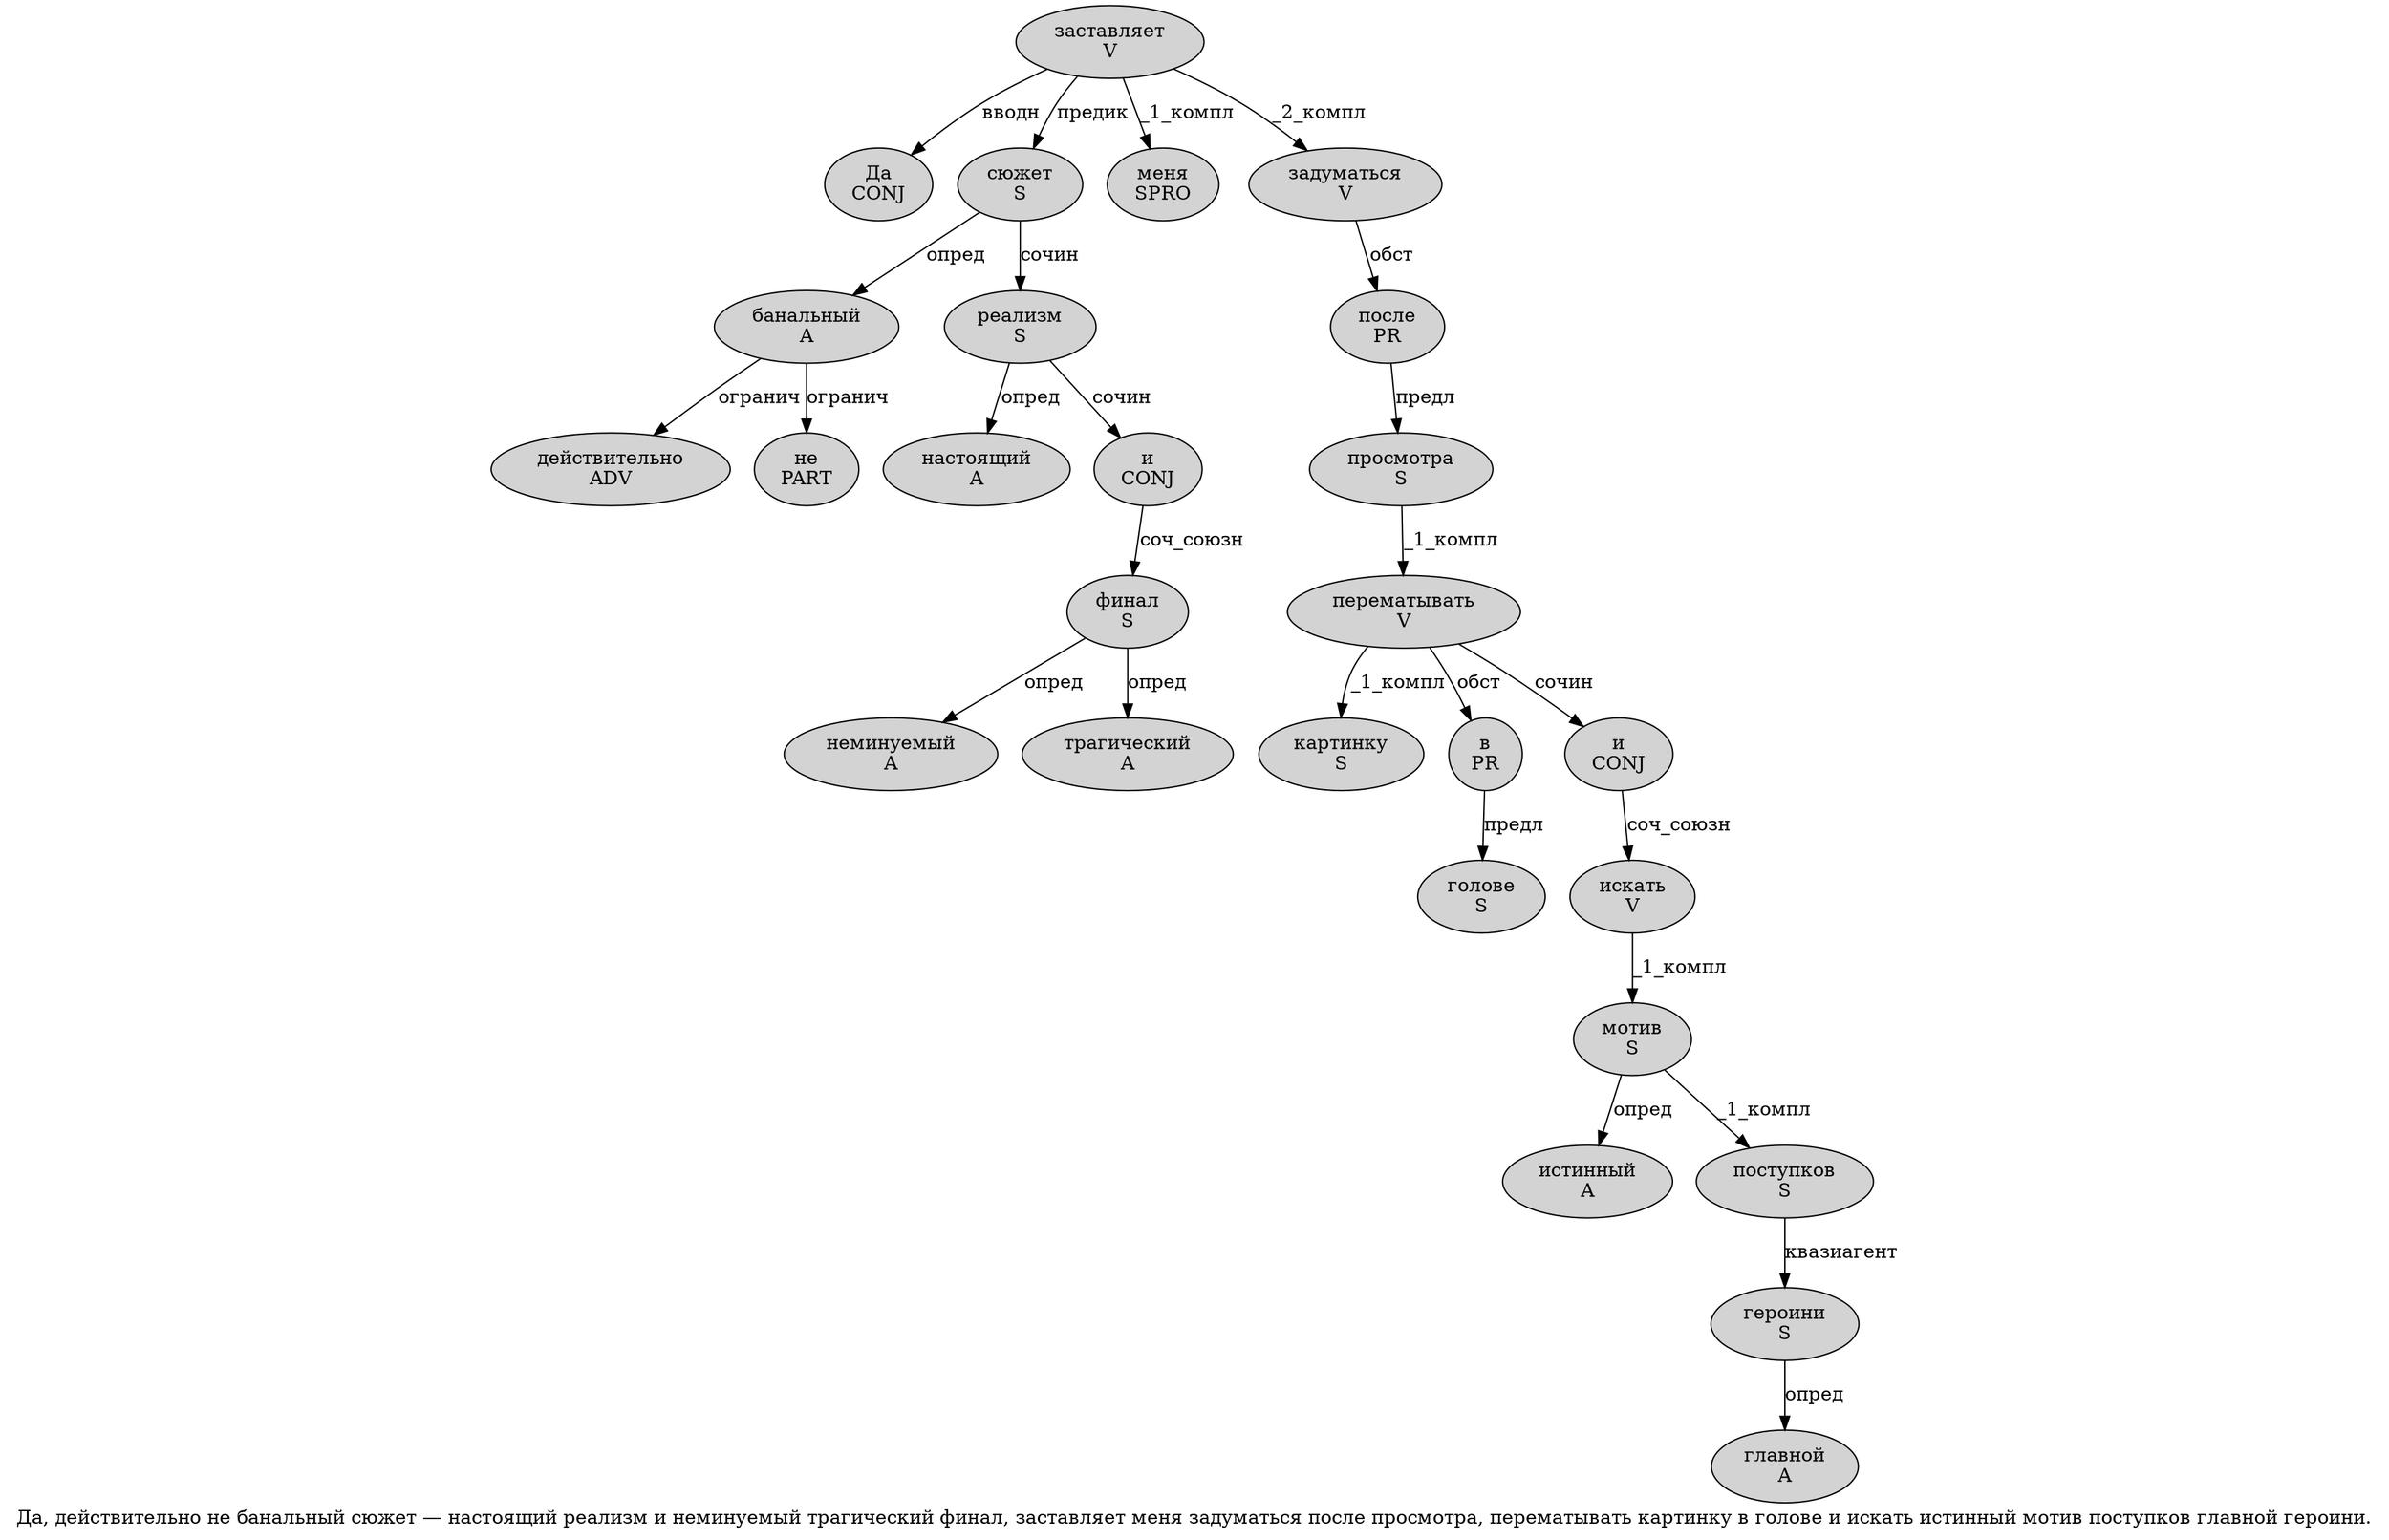digraph SENTENCE_712 {
	graph [label="Да, действительно не банальный сюжет — настоящий реализм и неминуемый трагический финал, заставляет меня задуматься после просмотра, перематывать картинку в голове и искать истинный мотив поступков главной героини."]
	node [style=filled]
		0 [label="Да
CONJ" color="" fillcolor=lightgray penwidth=1 shape=ellipse]
		2 [label="действительно
ADV" color="" fillcolor=lightgray penwidth=1 shape=ellipse]
		3 [label="не
PART" color="" fillcolor=lightgray penwidth=1 shape=ellipse]
		4 [label="банальный
A" color="" fillcolor=lightgray penwidth=1 shape=ellipse]
		5 [label="сюжет
S" color="" fillcolor=lightgray penwidth=1 shape=ellipse]
		7 [label="настоящий
A" color="" fillcolor=lightgray penwidth=1 shape=ellipse]
		8 [label="реализм
S" color="" fillcolor=lightgray penwidth=1 shape=ellipse]
		9 [label="и
CONJ" color="" fillcolor=lightgray penwidth=1 shape=ellipse]
		10 [label="неминуемый
A" color="" fillcolor=lightgray penwidth=1 shape=ellipse]
		11 [label="трагический
A" color="" fillcolor=lightgray penwidth=1 shape=ellipse]
		12 [label="финал
S" color="" fillcolor=lightgray penwidth=1 shape=ellipse]
		14 [label="заставляет
V" color="" fillcolor=lightgray penwidth=1 shape=ellipse]
		15 [label="меня
SPRO" color="" fillcolor=lightgray penwidth=1 shape=ellipse]
		16 [label="задуматься
V" color="" fillcolor=lightgray penwidth=1 shape=ellipse]
		17 [label="после
PR" color="" fillcolor=lightgray penwidth=1 shape=ellipse]
		18 [label="просмотра
S" color="" fillcolor=lightgray penwidth=1 shape=ellipse]
		20 [label="перематывать
V" color="" fillcolor=lightgray penwidth=1 shape=ellipse]
		21 [label="картинку
S" color="" fillcolor=lightgray penwidth=1 shape=ellipse]
		22 [label="в
PR" color="" fillcolor=lightgray penwidth=1 shape=ellipse]
		23 [label="голове
S" color="" fillcolor=lightgray penwidth=1 shape=ellipse]
		24 [label="и
CONJ" color="" fillcolor=lightgray penwidth=1 shape=ellipse]
		25 [label="искать
V" color="" fillcolor=lightgray penwidth=1 shape=ellipse]
		26 [label="истинный
A" color="" fillcolor=lightgray penwidth=1 shape=ellipse]
		27 [label="мотив
S" color="" fillcolor=lightgray penwidth=1 shape=ellipse]
		28 [label="поступков
S" color="" fillcolor=lightgray penwidth=1 shape=ellipse]
		29 [label="главной
A" color="" fillcolor=lightgray penwidth=1 shape=ellipse]
		30 [label="героини
S" color="" fillcolor=lightgray penwidth=1 shape=ellipse]
			25 -> 27 [label="_1_компл"]
			12 -> 10 [label="опред"]
			12 -> 11 [label="опред"]
			5 -> 4 [label="опред"]
			5 -> 8 [label="сочин"]
			27 -> 26 [label="опред"]
			27 -> 28 [label="_1_компл"]
			17 -> 18 [label="предл"]
			14 -> 0 [label="вводн"]
			14 -> 5 [label="предик"]
			14 -> 15 [label="_1_компл"]
			14 -> 16 [label="_2_компл"]
			20 -> 21 [label="_1_компл"]
			20 -> 22 [label="обст"]
			20 -> 24 [label="сочин"]
			22 -> 23 [label="предл"]
			18 -> 20 [label="_1_компл"]
			16 -> 17 [label="обст"]
			28 -> 30 [label="квазиагент"]
			9 -> 12 [label="соч_союзн"]
			30 -> 29 [label="опред"]
			4 -> 2 [label="огранич"]
			4 -> 3 [label="огранич"]
			24 -> 25 [label="соч_союзн"]
			8 -> 7 [label="опред"]
			8 -> 9 [label="сочин"]
}